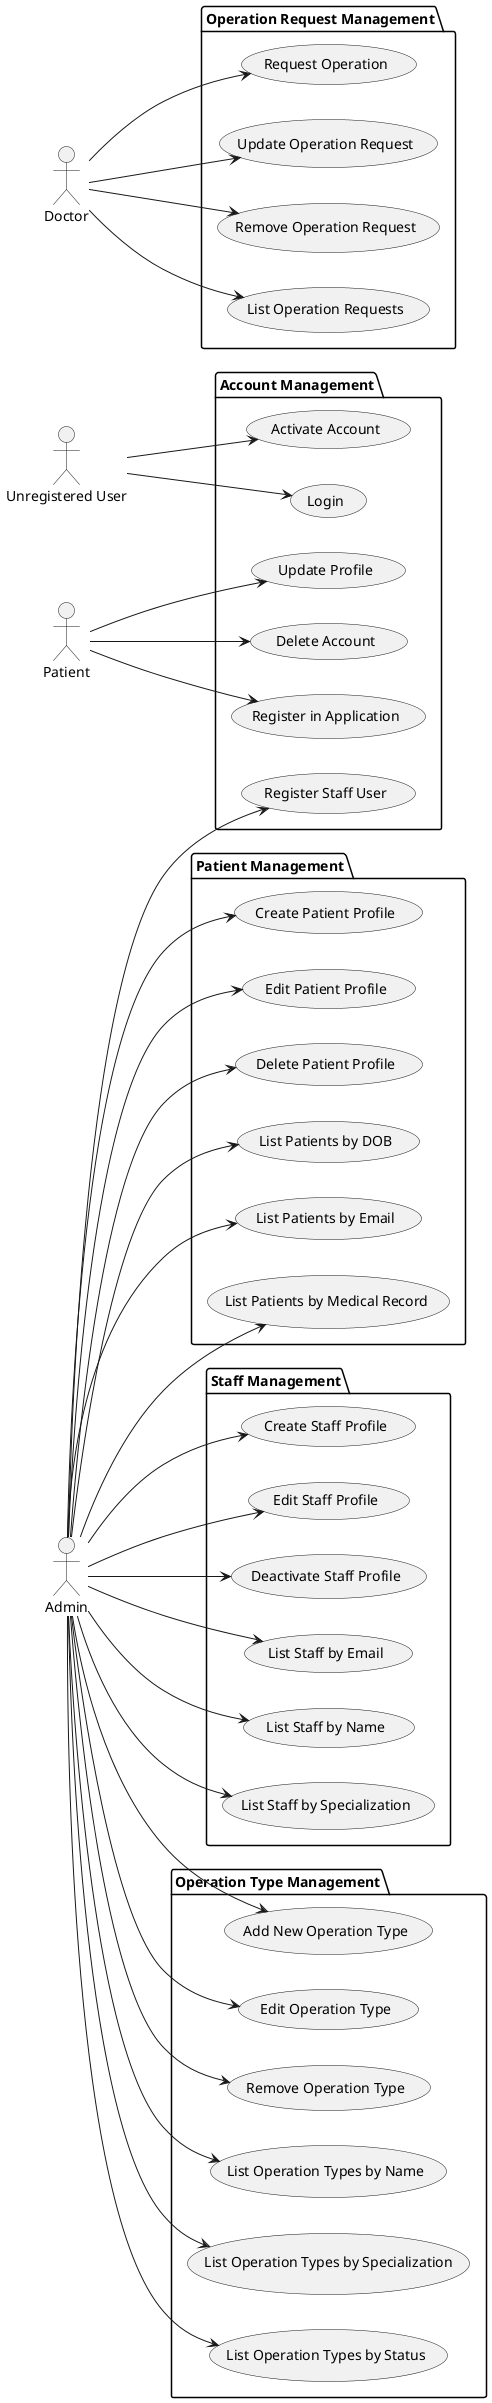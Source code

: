 ﻿@startuml
left to right direction

actor "Admin" as adm
actor "Unregistered User" as unr
actor "Patient" as pat
actor "Doctor" as doc

package "Account Management" {
    usecase "Activate Account" as goal1
    usecase "Register Staff User" as goal2
    usecase "Register in Application" as goal3
    usecase "Update Profile" as goal4
    usecase "Delete Account" as goal5
    usecase "Login" as goal6
}

package "Patient Management" {
    usecase "Create Patient Profile" as goal8
    usecase "Edit Patient Profile" as goal9
    usecase "Delete Patient Profile" as goal10
    usecase "List Patients by DOB" as goal11
    usecase "List Patients by Email" as goal12
    usecase "List Patients by Medical Record" as goal13
}

package "Staff Management" {
    usecase "Create Staff Profile" as goal15
    usecase "Edit Staff Profile" as goal16
    usecase "Deactivate Staff Profile" as goal17
    usecase "List Staff by Email" as goal18
    usecase "List Staff by Name" as goal19
    usecase "List Staff by Specialization" as goal20
}

package "Operation Request Management" {
    usecase "Request Operation" as goal21
    usecase "Update Operation Request" as goal22
    usecase "Remove Operation Request" as goal23
    usecase "List Operation Requests" as goal24
}

package "Operation Type Management" {
    usecase "Add New Operation Type" as goal25
    usecase "Edit Operation Type" as goal26
    usecase "Remove Operation Type" as goal27
    usecase "List Operation Types by Name" as goal28
    usecase "List Operation Types by Specialization" as goal29
    usecase "List Operation Types by Status" as goal30
}

unr --> goal1
unr --> goal6
pat --> goal5
pat --> goal4
pat --> goal3
adm --> goal2
adm --> goal8
adm --> goal9
adm --> goal10
adm --> goal11
adm --> goal12
adm --> goal13
adm --> goal15
adm --> goal16
adm --> goal17
adm --> goal18
adm --> goal19
adm --> goal20
doc --> goal21
doc --> goal22
doc --> goal23
doc --> goal24
adm --> goal25
adm --> goal26
adm --> goal27
adm --> goal28
adm --> goal29
adm --> goal30

@enduml
